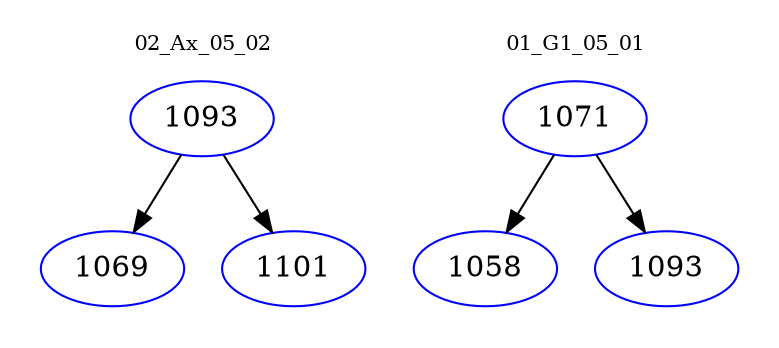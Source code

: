 digraph{
subgraph cluster_0 {
color = white
label = "02_Ax_05_02";
fontsize=10;
T0_1093 [label="1093", color="blue"]
T0_1093 -> T0_1069 [color="black"]
T0_1069 [label="1069", color="blue"]
T0_1093 -> T0_1101 [color="black"]
T0_1101 [label="1101", color="blue"]
}
subgraph cluster_1 {
color = white
label = "01_G1_05_01";
fontsize=10;
T1_1071 [label="1071", color="blue"]
T1_1071 -> T1_1058 [color="black"]
T1_1058 [label="1058", color="blue"]
T1_1071 -> T1_1093 [color="black"]
T1_1093 [label="1093", color="blue"]
}
}

